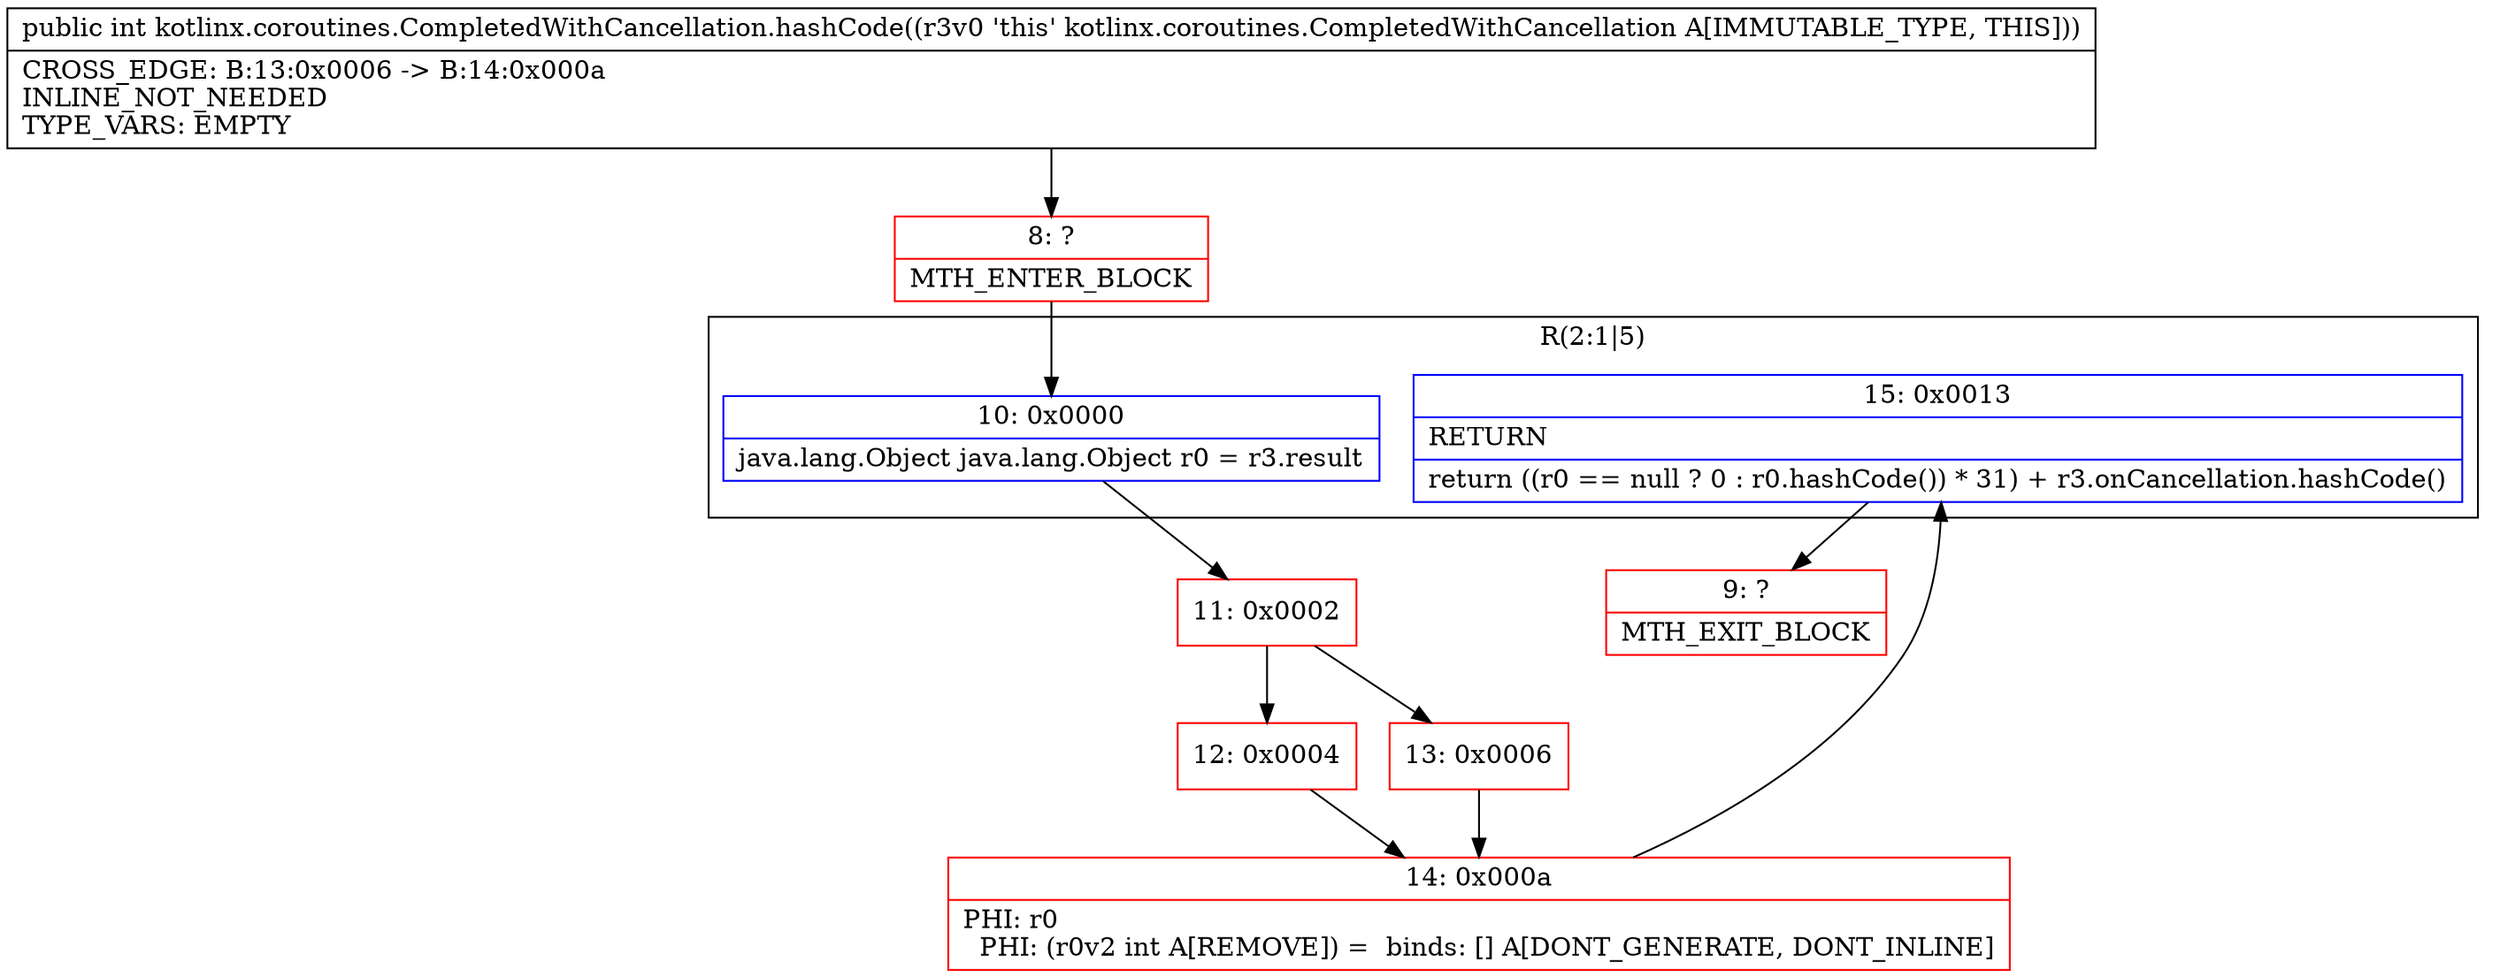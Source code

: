 digraph "CFG forkotlinx.coroutines.CompletedWithCancellation.hashCode()I" {
subgraph cluster_Region_1175231882 {
label = "R(2:1|5)";
node [shape=record,color=blue];
Node_10 [shape=record,label="{10\:\ 0x0000|java.lang.Object java.lang.Object r0 = r3.result\l}"];
Node_15 [shape=record,label="{15\:\ 0x0013|RETURN\l|return ((r0 == null ? 0 : r0.hashCode()) * 31) + r3.onCancellation.hashCode()\l}"];
}
Node_8 [shape=record,color=red,label="{8\:\ ?|MTH_ENTER_BLOCK\l}"];
Node_11 [shape=record,color=red,label="{11\:\ 0x0002}"];
Node_12 [shape=record,color=red,label="{12\:\ 0x0004}"];
Node_14 [shape=record,color=red,label="{14\:\ 0x000a|PHI: r0 \l  PHI: (r0v2 int A[REMOVE]) =  binds: [] A[DONT_GENERATE, DONT_INLINE]\l}"];
Node_9 [shape=record,color=red,label="{9\:\ ?|MTH_EXIT_BLOCK\l}"];
Node_13 [shape=record,color=red,label="{13\:\ 0x0006}"];
MethodNode[shape=record,label="{public int kotlinx.coroutines.CompletedWithCancellation.hashCode((r3v0 'this' kotlinx.coroutines.CompletedWithCancellation A[IMMUTABLE_TYPE, THIS]))  | CROSS_EDGE: B:13:0x0006 \-\> B:14:0x000a\lINLINE_NOT_NEEDED\lTYPE_VARS: EMPTY\l}"];
MethodNode -> Node_8;Node_10 -> Node_11;
Node_15 -> Node_9;
Node_8 -> Node_10;
Node_11 -> Node_12;
Node_11 -> Node_13;
Node_12 -> Node_14;
Node_14 -> Node_15;
Node_13 -> Node_14;
}

